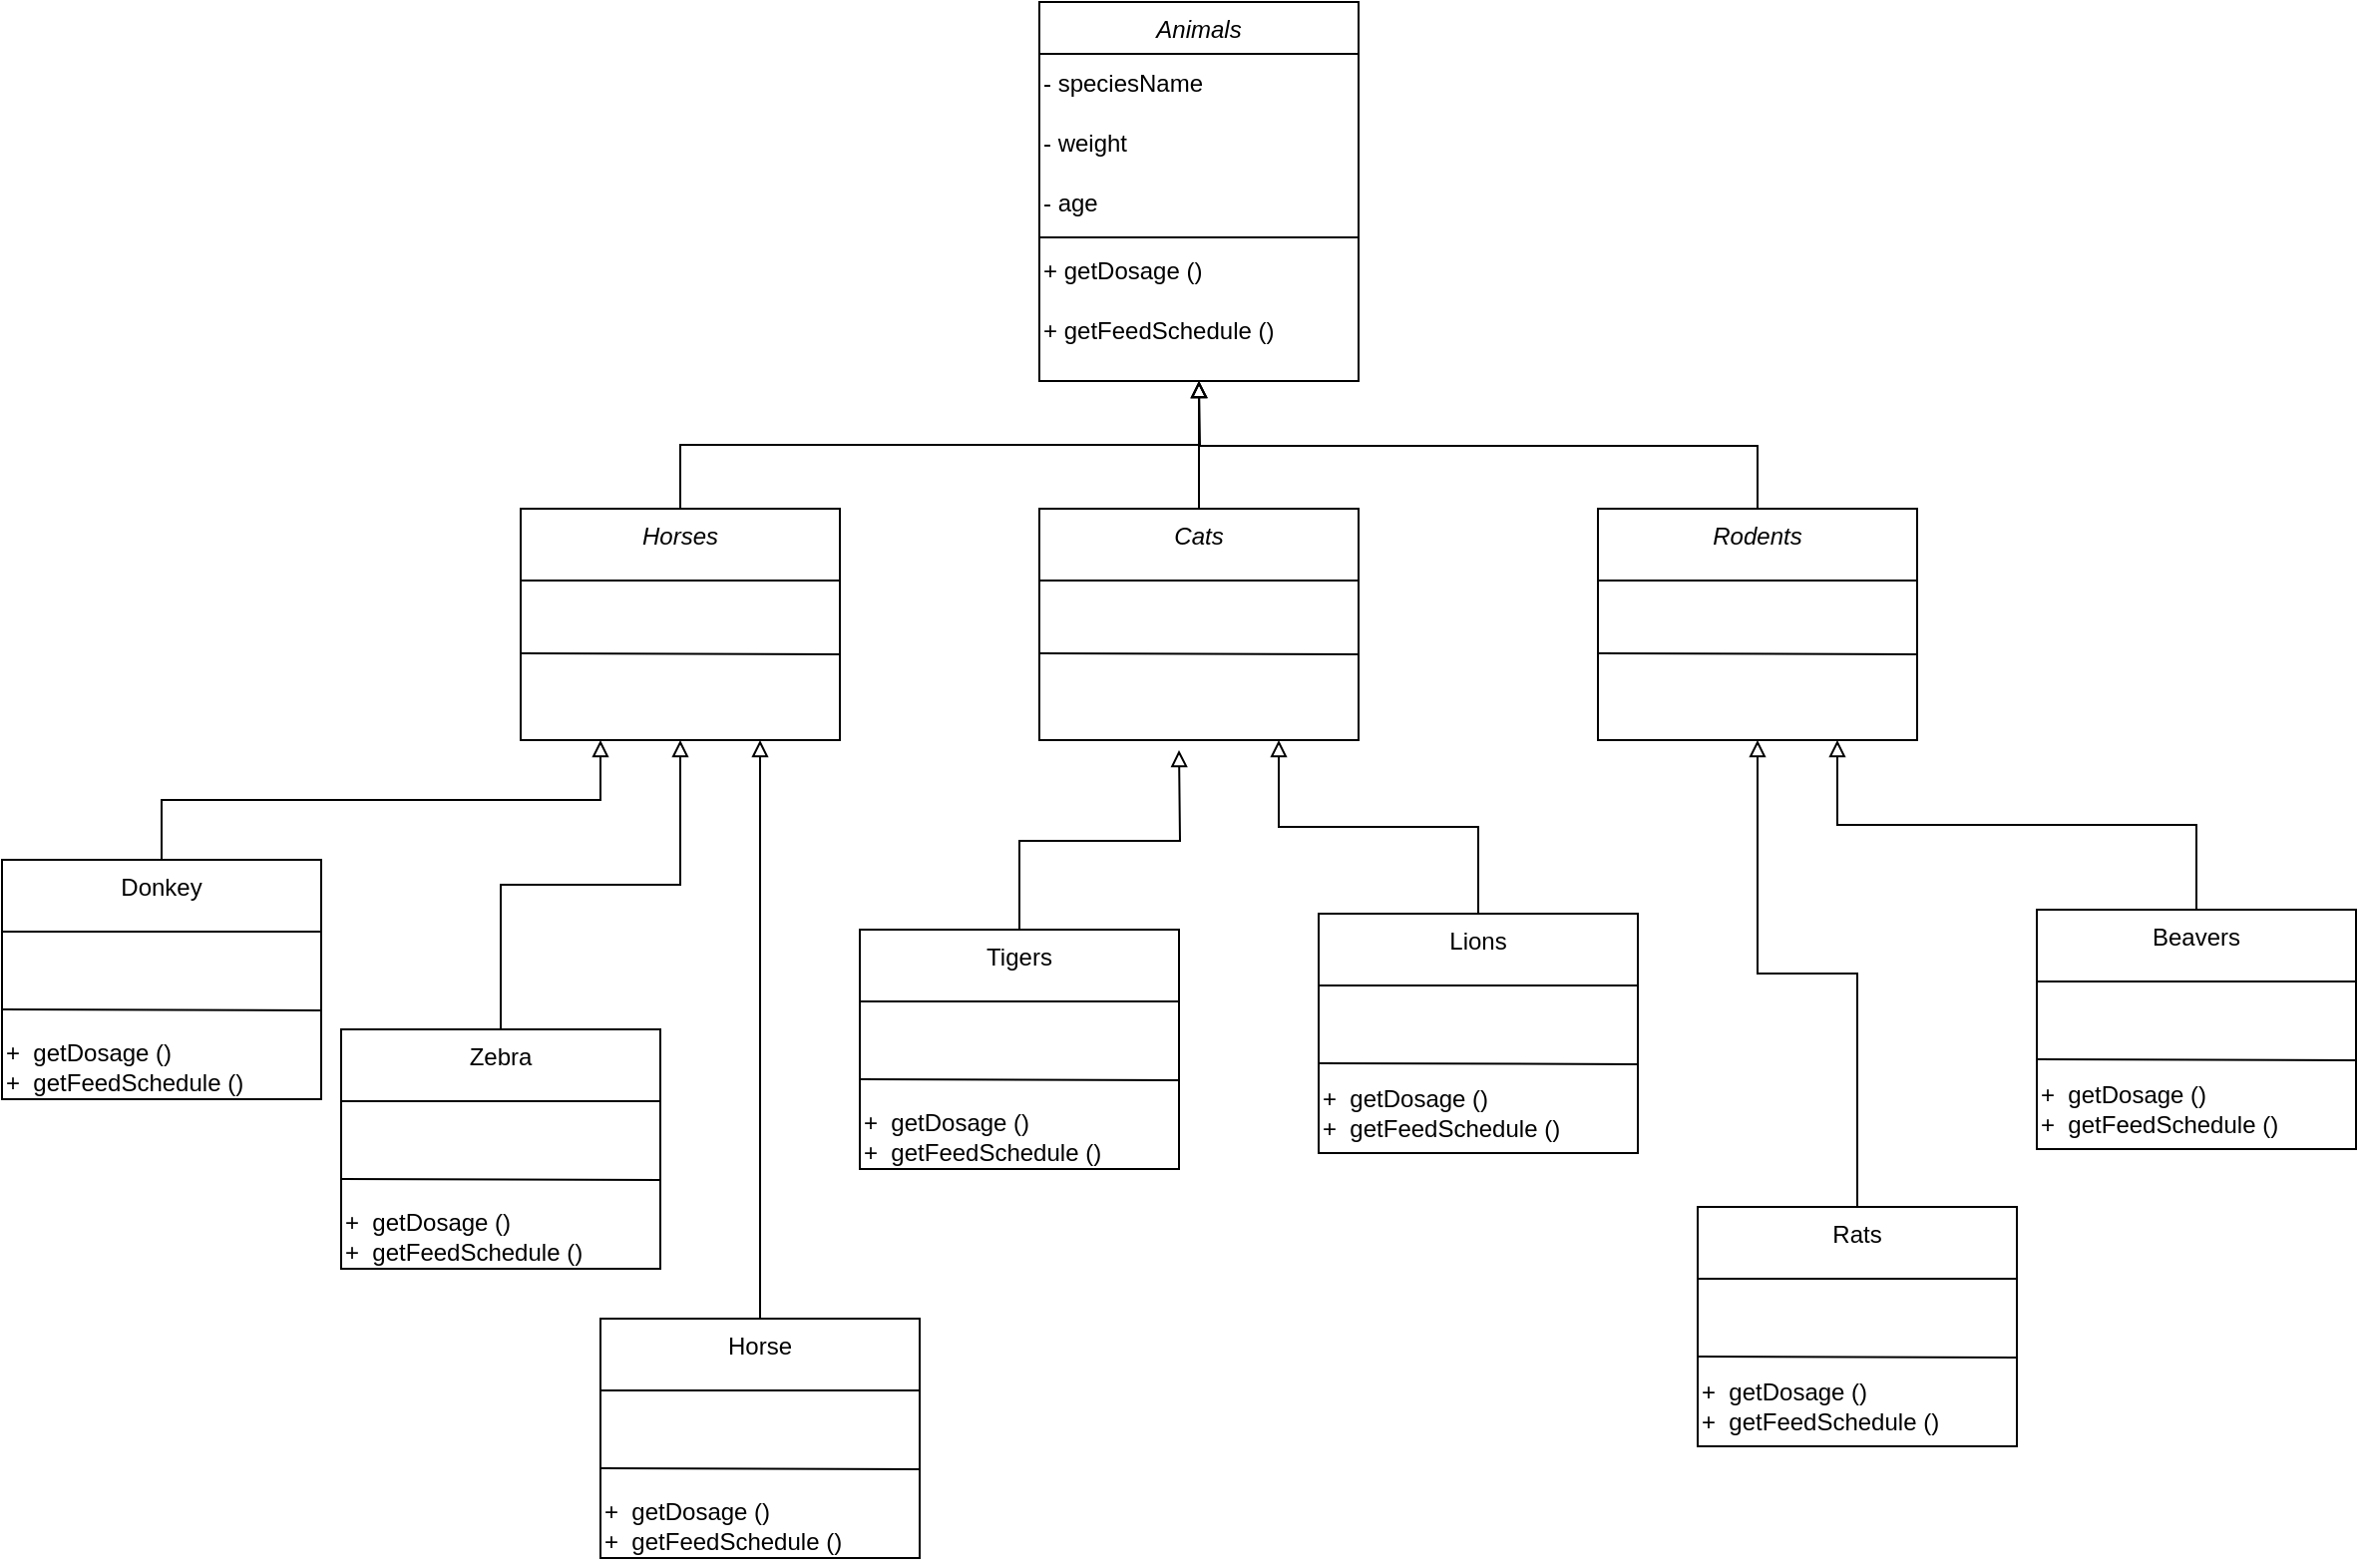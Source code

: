 <mxfile version="21.6.9" type="device">
  <diagram id="C5RBs43oDa-KdzZeNtuy" name="Page-1">
    <mxGraphModel dx="2406" dy="814" grid="1" gridSize="10" guides="1" tooltips="1" connect="1" arrows="1" fold="1" page="1" pageScale="1" pageWidth="827" pageHeight="1169" math="0" shadow="0">
      <root>
        <mxCell id="WIyWlLk6GJQsqaUBKTNV-0" />
        <mxCell id="WIyWlLk6GJQsqaUBKTNV-1" parent="WIyWlLk6GJQsqaUBKTNV-0" />
        <mxCell id="zkfFHV4jXpPFQw0GAbJ--0" value="Animals" style="swimlane;fontStyle=2;align=center;verticalAlign=top;childLayout=stackLayout;horizontal=1;startSize=26;horizontalStack=0;resizeParent=1;resizeLast=0;collapsible=1;marginBottom=0;rounded=0;shadow=0;strokeWidth=1;" parent="WIyWlLk6GJQsqaUBKTNV-1" vertex="1">
          <mxGeometry x="150" y="70" width="160" height="190" as="geometry">
            <mxRectangle x="230" y="140" width="160" height="26" as="alternateBounds" />
          </mxGeometry>
        </mxCell>
        <mxCell id="f1VGSh_9gaukBOMlZ2Up-1" value="- speciesName" style="text;html=1;align=left;verticalAlign=middle;resizable=0;points=[];autosize=1;strokeColor=none;fillColor=none;" vertex="1" parent="zkfFHV4jXpPFQw0GAbJ--0">
          <mxGeometry y="26" width="160" height="30" as="geometry" />
        </mxCell>
        <mxCell id="f1VGSh_9gaukBOMlZ2Up-2" value="- weight" style="text;html=1;align=left;verticalAlign=middle;resizable=0;points=[];autosize=1;strokeColor=none;fillColor=none;" vertex="1" parent="zkfFHV4jXpPFQw0GAbJ--0">
          <mxGeometry y="56" width="160" height="30" as="geometry" />
        </mxCell>
        <mxCell id="f1VGSh_9gaukBOMlZ2Up-0" value="- age" style="text;html=1;align=left;verticalAlign=middle;resizable=0;points=[];autosize=1;strokeColor=none;fillColor=none;" vertex="1" parent="zkfFHV4jXpPFQw0GAbJ--0">
          <mxGeometry y="86" width="160" height="30" as="geometry" />
        </mxCell>
        <mxCell id="zkfFHV4jXpPFQw0GAbJ--4" value="" style="line;html=1;strokeWidth=1;align=left;verticalAlign=middle;spacingTop=-1;spacingLeft=3;spacingRight=3;rotatable=0;labelPosition=right;points=[];portConstraint=eastwest;" parent="zkfFHV4jXpPFQw0GAbJ--0" vertex="1">
          <mxGeometry y="116" width="160" height="4" as="geometry" />
        </mxCell>
        <mxCell id="f1VGSh_9gaukBOMlZ2Up-3" value="+&amp;nbsp;getDosage ()" style="text;html=1;align=left;verticalAlign=middle;resizable=0;points=[];autosize=1;strokeColor=none;fillColor=none;" vertex="1" parent="zkfFHV4jXpPFQw0GAbJ--0">
          <mxGeometry y="120" width="160" height="30" as="geometry" />
        </mxCell>
        <mxCell id="f1VGSh_9gaukBOMlZ2Up-4" value="+&amp;nbsp;getFeedSchedule ()" style="text;html=1;align=left;verticalAlign=middle;resizable=0;points=[];autosize=1;strokeColor=none;fillColor=none;" vertex="1" parent="zkfFHV4jXpPFQw0GAbJ--0">
          <mxGeometry y="150" width="160" height="30" as="geometry" />
        </mxCell>
        <mxCell id="f1VGSh_9gaukBOMlZ2Up-33" style="edgeStyle=orthogonalEdgeStyle;rounded=0;orthogonalLoop=1;jettySize=auto;html=1;exitX=0.5;exitY=0;exitDx=0;exitDy=0;entryX=0.5;entryY=1;entryDx=0;entryDy=0;startArrow=none;startFill=0;endArrow=block;endFill=0;" edge="1" parent="WIyWlLk6GJQsqaUBKTNV-1" source="f1VGSh_9gaukBOMlZ2Up-8" target="zkfFHV4jXpPFQw0GAbJ--0">
          <mxGeometry relative="1" as="geometry" />
        </mxCell>
        <mxCell id="f1VGSh_9gaukBOMlZ2Up-46" value="" style="group" vertex="1" connectable="0" parent="WIyWlLk6GJQsqaUBKTNV-1">
          <mxGeometry x="-110" y="324" width="160" height="121" as="geometry" />
        </mxCell>
        <mxCell id="f1VGSh_9gaukBOMlZ2Up-8" value="&lt;font style=&quot;font-weight: normal;&quot; data-font-src=&quot;https://fonts.googleapis.com/css?family=italic&quot;&gt;&lt;i&gt;Horses&lt;/i&gt;&lt;/font&gt;" style="swimlane;fontStyle=1;align=center;verticalAlign=top;childLayout=stackLayout;horizontal=1;startSize=36;horizontalStack=0;resizeParent=1;resizeParentMax=0;resizeLast=0;collapsible=1;marginBottom=0;whiteSpace=wrap;html=1;" vertex="1" parent="f1VGSh_9gaukBOMlZ2Up-46">
          <mxGeometry width="160" height="116" as="geometry" />
        </mxCell>
        <mxCell id="f1VGSh_9gaukBOMlZ2Up-42" value="" style="endArrow=none;html=1;rounded=0;" edge="1" parent="f1VGSh_9gaukBOMlZ2Up-8">
          <mxGeometry width="50" height="50" relative="1" as="geometry">
            <mxPoint y="72.5" as="sourcePoint" />
            <mxPoint x="160" y="73" as="targetPoint" />
            <Array as="points" />
          </mxGeometry>
        </mxCell>
        <mxCell id="f1VGSh_9gaukBOMlZ2Up-47" value="" style="group" vertex="1" connectable="0" parent="WIyWlLk6GJQsqaUBKTNV-1">
          <mxGeometry x="150" y="324" width="160" height="121" as="geometry" />
        </mxCell>
        <mxCell id="f1VGSh_9gaukBOMlZ2Up-48" value="&lt;font style=&quot;font-weight: normal;&quot; data-font-src=&quot;https://fonts.googleapis.com/css?family=italic&quot;&gt;&lt;i&gt;Cats&lt;/i&gt;&lt;/font&gt;" style="swimlane;fontStyle=1;align=center;verticalAlign=top;childLayout=stackLayout;horizontal=1;startSize=36;horizontalStack=0;resizeParent=1;resizeParentMax=0;resizeLast=0;collapsible=1;marginBottom=0;whiteSpace=wrap;html=1;" vertex="1" parent="f1VGSh_9gaukBOMlZ2Up-47">
          <mxGeometry width="160" height="116" as="geometry" />
        </mxCell>
        <mxCell id="f1VGSh_9gaukBOMlZ2Up-49" value="" style="endArrow=none;html=1;rounded=0;" edge="1" parent="f1VGSh_9gaukBOMlZ2Up-48">
          <mxGeometry width="50" height="50" relative="1" as="geometry">
            <mxPoint y="72.5" as="sourcePoint" />
            <mxPoint x="160" y="73" as="targetPoint" />
            <Array as="points" />
          </mxGeometry>
        </mxCell>
        <mxCell id="f1VGSh_9gaukBOMlZ2Up-51" value="" style="group" vertex="1" connectable="0" parent="WIyWlLk6GJQsqaUBKTNV-1">
          <mxGeometry x="430" y="324" width="160" height="121" as="geometry" />
        </mxCell>
        <mxCell id="f1VGSh_9gaukBOMlZ2Up-55" style="edgeStyle=orthogonalEdgeStyle;rounded=0;orthogonalLoop=1;jettySize=auto;html=1;exitX=0.5;exitY=0;exitDx=0;exitDy=0;endArrow=block;endFill=0;" edge="1" parent="f1VGSh_9gaukBOMlZ2Up-51" source="f1VGSh_9gaukBOMlZ2Up-52">
          <mxGeometry relative="1" as="geometry">
            <mxPoint x="-200" y="-64" as="targetPoint" />
          </mxGeometry>
        </mxCell>
        <mxCell id="f1VGSh_9gaukBOMlZ2Up-52" value="&lt;font style=&quot;font-weight: normal;&quot; data-font-src=&quot;https://fonts.googleapis.com/css?family=italic&quot;&gt;&lt;i&gt;Rodents&lt;/i&gt;&lt;/font&gt;" style="swimlane;fontStyle=1;align=center;verticalAlign=top;childLayout=stackLayout;horizontal=1;startSize=36;horizontalStack=0;resizeParent=1;resizeParentMax=0;resizeLast=0;collapsible=1;marginBottom=0;whiteSpace=wrap;html=1;" vertex="1" parent="f1VGSh_9gaukBOMlZ2Up-51">
          <mxGeometry width="160" height="116" as="geometry" />
        </mxCell>
        <mxCell id="f1VGSh_9gaukBOMlZ2Up-53" value="" style="endArrow=none;html=1;rounded=0;" edge="1" parent="f1VGSh_9gaukBOMlZ2Up-52">
          <mxGeometry width="50" height="50" relative="1" as="geometry">
            <mxPoint y="72.5" as="sourcePoint" />
            <mxPoint x="160" y="73" as="targetPoint" />
            <Array as="points" />
          </mxGeometry>
        </mxCell>
        <mxCell id="f1VGSh_9gaukBOMlZ2Up-56" style="edgeStyle=orthogonalEdgeStyle;rounded=0;orthogonalLoop=1;jettySize=auto;html=1;exitX=0.5;exitY=0;exitDx=0;exitDy=0;entryX=0.5;entryY=1;entryDx=0;entryDy=0;endArrow=block;endFill=0;" edge="1" parent="WIyWlLk6GJQsqaUBKTNV-1" source="f1VGSh_9gaukBOMlZ2Up-48" target="zkfFHV4jXpPFQw0GAbJ--0">
          <mxGeometry relative="1" as="geometry" />
        </mxCell>
        <mxCell id="f1VGSh_9gaukBOMlZ2Up-57" value="" style="group" vertex="1" connectable="0" parent="WIyWlLk6GJQsqaUBKTNV-1">
          <mxGeometry x="-70" y="730" width="160" height="123.966" as="geometry" />
        </mxCell>
        <mxCell id="f1VGSh_9gaukBOMlZ2Up-58" value="&lt;font style=&quot;font-weight: normal;&quot; data-font-src=&quot;https://fonts.googleapis.com/css?family=italic&quot;&gt;Horse&lt;/font&gt;" style="swimlane;fontStyle=1;align=center;verticalAlign=top;childLayout=stackLayout;horizontal=1;startSize=36;horizontalStack=0;resizeParent=1;resizeParentMax=0;resizeLast=0;collapsible=1;marginBottom=0;whiteSpace=wrap;html=1;" vertex="1" parent="f1VGSh_9gaukBOMlZ2Up-57">
          <mxGeometry width="160" height="120.0" as="geometry" />
        </mxCell>
        <mxCell id="f1VGSh_9gaukBOMlZ2Up-59" value="" style="endArrow=none;html=1;rounded=0;" edge="1" parent="f1VGSh_9gaukBOMlZ2Up-58">
          <mxGeometry width="50" height="50" relative="1" as="geometry">
            <mxPoint y="75" as="sourcePoint" />
            <mxPoint x="160" y="75.517" as="targetPoint" />
            <Array as="points" />
          </mxGeometry>
        </mxCell>
        <mxCell id="f1VGSh_9gaukBOMlZ2Up-60" value="+&amp;nbsp;&amp;nbsp;getDosage ()&lt;br&gt;+&amp;nbsp;&amp;nbsp;getFeedSchedule ()&lt;br&gt;" style="text;html=1;align=left;verticalAlign=middle;resizable=0;points=[];autosize=1;strokeColor=none;fillColor=none;" vertex="1" parent="f1VGSh_9gaukBOMlZ2Up-57">
          <mxGeometry y="83.966" width="140" height="40" as="geometry" />
        </mxCell>
        <mxCell id="f1VGSh_9gaukBOMlZ2Up-78" value="" style="group" vertex="1" connectable="0" parent="WIyWlLk6GJQsqaUBKTNV-1">
          <mxGeometry x="-370" y="500" width="160" height="123.966" as="geometry" />
        </mxCell>
        <mxCell id="f1VGSh_9gaukBOMlZ2Up-79" value="" style="group" vertex="1" connectable="0" parent="f1VGSh_9gaukBOMlZ2Up-78">
          <mxGeometry width="160" height="123.966" as="geometry" />
        </mxCell>
        <mxCell id="f1VGSh_9gaukBOMlZ2Up-80" value="&lt;font style=&quot;font-weight: normal;&quot; data-font-src=&quot;https://fonts.googleapis.com/css?family=italic&quot;&gt;Donkey&lt;/font&gt;" style="swimlane;fontStyle=1;align=center;verticalAlign=top;childLayout=stackLayout;horizontal=1;startSize=36;horizontalStack=0;resizeParent=1;resizeParentMax=0;resizeLast=0;collapsible=1;marginBottom=0;whiteSpace=wrap;html=1;" vertex="1" parent="f1VGSh_9gaukBOMlZ2Up-79">
          <mxGeometry width="160" height="120.0" as="geometry" />
        </mxCell>
        <mxCell id="f1VGSh_9gaukBOMlZ2Up-81" value="" style="endArrow=none;html=1;rounded=0;" edge="1" parent="f1VGSh_9gaukBOMlZ2Up-80">
          <mxGeometry width="50" height="50" relative="1" as="geometry">
            <mxPoint y="75" as="sourcePoint" />
            <mxPoint x="160" y="75.517" as="targetPoint" />
            <Array as="points" />
          </mxGeometry>
        </mxCell>
        <mxCell id="f1VGSh_9gaukBOMlZ2Up-82" value="+&amp;nbsp;&amp;nbsp;getDosage ()&lt;br&gt;+&amp;nbsp;&amp;nbsp;getFeedSchedule ()&lt;br&gt;" style="text;html=1;align=left;verticalAlign=middle;resizable=0;points=[];autosize=1;strokeColor=none;fillColor=none;" vertex="1" parent="f1VGSh_9gaukBOMlZ2Up-79">
          <mxGeometry y="83.966" width="140" height="40" as="geometry" />
        </mxCell>
        <mxCell id="f1VGSh_9gaukBOMlZ2Up-86" value="" style="group" vertex="1" connectable="0" parent="WIyWlLk6GJQsqaUBKTNV-1">
          <mxGeometry x="290" y="523" width="160" height="123.97" as="geometry" />
        </mxCell>
        <mxCell id="f1VGSh_9gaukBOMlZ2Up-87" value="" style="group" vertex="1" connectable="0" parent="f1VGSh_9gaukBOMlZ2Up-86">
          <mxGeometry width="160" height="123.97" as="geometry" />
        </mxCell>
        <mxCell id="f1VGSh_9gaukBOMlZ2Up-102" value="" style="group" vertex="1" connectable="0" parent="f1VGSh_9gaukBOMlZ2Up-87">
          <mxGeometry y="3.97" width="160" height="120.0" as="geometry" />
        </mxCell>
        <mxCell id="f1VGSh_9gaukBOMlZ2Up-88" value="&lt;font style=&quot;font-weight: normal;&quot; data-font-src=&quot;https://fonts.googleapis.com/css?family=italic&quot;&gt;Lions&lt;/font&gt;" style="swimlane;fontStyle=1;align=center;verticalAlign=top;childLayout=stackLayout;horizontal=1;startSize=36;horizontalStack=0;resizeParent=1;resizeParentMax=0;resizeLast=0;collapsible=1;marginBottom=0;whiteSpace=wrap;html=1;" vertex="1" parent="f1VGSh_9gaukBOMlZ2Up-102">
          <mxGeometry width="160" height="120.0" as="geometry" />
        </mxCell>
        <mxCell id="f1VGSh_9gaukBOMlZ2Up-89" value="" style="endArrow=none;html=1;rounded=0;" edge="1" parent="f1VGSh_9gaukBOMlZ2Up-88">
          <mxGeometry width="50" height="50" relative="1" as="geometry">
            <mxPoint y="75" as="sourcePoint" />
            <mxPoint x="160" y="75.517" as="targetPoint" />
            <Array as="points" />
          </mxGeometry>
        </mxCell>
        <mxCell id="f1VGSh_9gaukBOMlZ2Up-90" value="+&amp;nbsp;&amp;nbsp;getDosage ()&lt;br&gt;+&amp;nbsp;&amp;nbsp;getFeedSchedule ()&lt;br&gt;" style="text;html=1;align=left;verticalAlign=middle;resizable=0;points=[];autosize=1;strokeColor=none;fillColor=none;" vertex="1" parent="f1VGSh_9gaukBOMlZ2Up-102">
          <mxGeometry y="79.996" width="140" height="40" as="geometry" />
        </mxCell>
        <mxCell id="f1VGSh_9gaukBOMlZ2Up-103" value="" style="group" vertex="1" connectable="0" parent="WIyWlLk6GJQsqaUBKTNV-1">
          <mxGeometry x="170" y="690" width="160" height="123.97" as="geometry" />
        </mxCell>
        <mxCell id="f1VGSh_9gaukBOMlZ2Up-104" value="" style="group" vertex="1" connectable="0" parent="f1VGSh_9gaukBOMlZ2Up-103">
          <mxGeometry width="160" height="123.97" as="geometry" />
        </mxCell>
        <mxCell id="f1VGSh_9gaukBOMlZ2Up-105" value="" style="group" vertex="1" connectable="0" parent="f1VGSh_9gaukBOMlZ2Up-104">
          <mxGeometry y="3.97" width="160" height="120.0" as="geometry" />
        </mxCell>
        <mxCell id="f1VGSh_9gaukBOMlZ2Up-109" value="" style="group" vertex="1" connectable="0" parent="f1VGSh_9gaukBOMlZ2Up-105">
          <mxGeometry x="480" y="-168.97" width="160" height="120.0" as="geometry" />
        </mxCell>
        <mxCell id="f1VGSh_9gaukBOMlZ2Up-106" value="&lt;span style=&quot;font-weight: normal;&quot;&gt;Beavers&lt;/span&gt;" style="swimlane;fontStyle=1;align=center;verticalAlign=top;childLayout=stackLayout;horizontal=1;startSize=36;horizontalStack=0;resizeParent=1;resizeParentMax=0;resizeLast=0;collapsible=1;marginBottom=0;whiteSpace=wrap;html=1;" vertex="1" parent="f1VGSh_9gaukBOMlZ2Up-109">
          <mxGeometry width="160" height="120.0" as="geometry" />
        </mxCell>
        <mxCell id="f1VGSh_9gaukBOMlZ2Up-107" value="" style="endArrow=none;html=1;rounded=0;" edge="1" parent="f1VGSh_9gaukBOMlZ2Up-106">
          <mxGeometry width="50" height="50" relative="1" as="geometry">
            <mxPoint y="75" as="sourcePoint" />
            <mxPoint x="160" y="75.517" as="targetPoint" />
            <Array as="points" />
          </mxGeometry>
        </mxCell>
        <mxCell id="f1VGSh_9gaukBOMlZ2Up-108" value="+&amp;nbsp;&amp;nbsp;getDosage ()&lt;br&gt;+&amp;nbsp;&amp;nbsp;getFeedSchedule ()&lt;br&gt;" style="text;html=1;align=left;verticalAlign=middle;resizable=0;points=[];autosize=1;strokeColor=none;fillColor=none;" vertex="1" parent="f1VGSh_9gaukBOMlZ2Up-109">
          <mxGeometry y="79.996" width="140" height="40" as="geometry" />
        </mxCell>
        <mxCell id="f1VGSh_9gaukBOMlZ2Up-112" value="" style="group" vertex="1" connectable="0" parent="WIyWlLk6GJQsqaUBKTNV-1">
          <mxGeometry x="480" y="670" width="160" height="123.97" as="geometry" />
        </mxCell>
        <mxCell id="f1VGSh_9gaukBOMlZ2Up-113" value="" style="group" vertex="1" connectable="0" parent="f1VGSh_9gaukBOMlZ2Up-112">
          <mxGeometry width="160" height="123.97" as="geometry" />
        </mxCell>
        <mxCell id="f1VGSh_9gaukBOMlZ2Up-114" value="" style="group" vertex="1" connectable="0" parent="f1VGSh_9gaukBOMlZ2Up-113">
          <mxGeometry y="3.97" width="160" height="120.0" as="geometry" />
        </mxCell>
        <mxCell id="f1VGSh_9gaukBOMlZ2Up-115" value="&lt;font style=&quot;font-weight: normal;&quot; data-font-src=&quot;https://fonts.googleapis.com/css?family=italic&quot;&gt;Rats&lt;/font&gt;" style="swimlane;fontStyle=1;align=center;verticalAlign=top;childLayout=stackLayout;horizontal=1;startSize=36;horizontalStack=0;resizeParent=1;resizeParentMax=0;resizeLast=0;collapsible=1;marginBottom=0;whiteSpace=wrap;html=1;" vertex="1" parent="f1VGSh_9gaukBOMlZ2Up-114">
          <mxGeometry width="160" height="120.0" as="geometry" />
        </mxCell>
        <mxCell id="f1VGSh_9gaukBOMlZ2Up-116" value="" style="endArrow=none;html=1;rounded=0;" edge="1" parent="f1VGSh_9gaukBOMlZ2Up-115">
          <mxGeometry width="50" height="50" relative="1" as="geometry">
            <mxPoint y="75" as="sourcePoint" />
            <mxPoint x="160" y="75.517" as="targetPoint" />
            <Array as="points" />
          </mxGeometry>
        </mxCell>
        <mxCell id="f1VGSh_9gaukBOMlZ2Up-117" value="+&amp;nbsp;&amp;nbsp;getDosage ()&lt;br&gt;+&amp;nbsp;&amp;nbsp;getFeedSchedule ()&lt;br&gt;" style="text;html=1;align=left;verticalAlign=middle;resizable=0;points=[];autosize=1;strokeColor=none;fillColor=none;" vertex="1" parent="f1VGSh_9gaukBOMlZ2Up-114">
          <mxGeometry y="79.996" width="140" height="40" as="geometry" />
        </mxCell>
        <mxCell id="f1VGSh_9gaukBOMlZ2Up-119" style="edgeStyle=orthogonalEdgeStyle;rounded=0;orthogonalLoop=1;jettySize=auto;html=1;exitX=0.5;exitY=0;exitDx=0;exitDy=0;entryX=0.5;entryY=1;entryDx=0;entryDy=0;endArrow=block;endFill=0;" edge="1" parent="WIyWlLk6GJQsqaUBKTNV-1" source="f1VGSh_9gaukBOMlZ2Up-115" target="f1VGSh_9gaukBOMlZ2Up-52">
          <mxGeometry relative="1" as="geometry" />
        </mxCell>
        <mxCell id="f1VGSh_9gaukBOMlZ2Up-120" style="edgeStyle=orthogonalEdgeStyle;rounded=0;orthogonalLoop=1;jettySize=auto;html=1;exitX=0.5;exitY=0;exitDx=0;exitDy=0;entryX=0.75;entryY=1;entryDx=0;entryDy=0;endArrow=block;endFill=0;" edge="1" parent="WIyWlLk6GJQsqaUBKTNV-1" source="f1VGSh_9gaukBOMlZ2Up-106" target="f1VGSh_9gaukBOMlZ2Up-52">
          <mxGeometry relative="1" as="geometry" />
        </mxCell>
        <mxCell id="f1VGSh_9gaukBOMlZ2Up-124" style="edgeStyle=orthogonalEdgeStyle;rounded=0;orthogonalLoop=1;jettySize=auto;html=1;exitX=0.5;exitY=0;exitDx=0;exitDy=0;entryX=0.25;entryY=1;entryDx=0;entryDy=0;endArrow=block;endFill=0;" edge="1" parent="WIyWlLk6GJQsqaUBKTNV-1" source="f1VGSh_9gaukBOMlZ2Up-80" target="f1VGSh_9gaukBOMlZ2Up-8">
          <mxGeometry relative="1" as="geometry" />
        </mxCell>
        <mxCell id="f1VGSh_9gaukBOMlZ2Up-132" style="edgeStyle=orthogonalEdgeStyle;rounded=0;orthogonalLoop=1;jettySize=auto;html=1;exitX=0.5;exitY=0;exitDx=0;exitDy=0;entryX=0.75;entryY=1;entryDx=0;entryDy=0;endArrow=block;endFill=0;" edge="1" parent="WIyWlLk6GJQsqaUBKTNV-1" source="f1VGSh_9gaukBOMlZ2Up-58" target="f1VGSh_9gaukBOMlZ2Up-8">
          <mxGeometry relative="1" as="geometry" />
        </mxCell>
        <mxCell id="f1VGSh_9gaukBOMlZ2Up-136" style="edgeStyle=orthogonalEdgeStyle;rounded=0;orthogonalLoop=1;jettySize=auto;html=1;exitX=0.5;exitY=0;exitDx=0;exitDy=0;entryX=0.75;entryY=1;entryDx=0;entryDy=0;endArrow=block;endFill=0;" edge="1" parent="WIyWlLk6GJQsqaUBKTNV-1" source="f1VGSh_9gaukBOMlZ2Up-88" target="f1VGSh_9gaukBOMlZ2Up-48">
          <mxGeometry relative="1" as="geometry" />
        </mxCell>
        <mxCell id="f1VGSh_9gaukBOMlZ2Up-101" value="" style="group" vertex="1" connectable="0" parent="WIyWlLk6GJQsqaUBKTNV-1">
          <mxGeometry x="60" y="535" width="160" height="123.966" as="geometry" />
        </mxCell>
        <mxCell id="f1VGSh_9gaukBOMlZ2Up-122" style="edgeStyle=orthogonalEdgeStyle;rounded=0;orthogonalLoop=1;jettySize=auto;html=1;exitX=0.5;exitY=0;exitDx=0;exitDy=0;endArrow=block;endFill=0;" edge="1" parent="f1VGSh_9gaukBOMlZ2Up-101" source="f1VGSh_9gaukBOMlZ2Up-97">
          <mxGeometry relative="1" as="geometry">
            <mxPoint x="160" y="-90" as="targetPoint" />
          </mxGeometry>
        </mxCell>
        <mxCell id="f1VGSh_9gaukBOMlZ2Up-97" value="&lt;font style=&quot;font-weight: normal;&quot; data-font-src=&quot;https://fonts.googleapis.com/css?family=italic&quot;&gt;Tigers&lt;/font&gt;" style="swimlane;fontStyle=1;align=center;verticalAlign=top;childLayout=stackLayout;horizontal=1;startSize=36;horizontalStack=0;resizeParent=1;resizeParentMax=0;resizeLast=0;collapsible=1;marginBottom=0;whiteSpace=wrap;html=1;" vertex="1" parent="f1VGSh_9gaukBOMlZ2Up-101">
          <mxGeometry width="160" height="120.0" as="geometry" />
        </mxCell>
        <mxCell id="f1VGSh_9gaukBOMlZ2Up-98" value="" style="endArrow=none;html=1;rounded=0;" edge="1" parent="f1VGSh_9gaukBOMlZ2Up-97">
          <mxGeometry width="50" height="50" relative="1" as="geometry">
            <mxPoint y="75" as="sourcePoint" />
            <mxPoint x="160" y="75.517" as="targetPoint" />
            <Array as="points" />
          </mxGeometry>
        </mxCell>
        <mxCell id="f1VGSh_9gaukBOMlZ2Up-99" value="+&amp;nbsp;&amp;nbsp;getDosage ()&lt;br&gt;+&amp;nbsp;&amp;nbsp;getFeedSchedule ()&lt;br&gt;" style="text;html=1;align=left;verticalAlign=middle;resizable=0;points=[];autosize=1;strokeColor=none;fillColor=none;" vertex="1" parent="f1VGSh_9gaukBOMlZ2Up-101">
          <mxGeometry y="83.966" width="140" height="40" as="geometry" />
        </mxCell>
        <mxCell id="f1VGSh_9gaukBOMlZ2Up-63" value="" style="group" vertex="1" connectable="0" parent="WIyWlLk6GJQsqaUBKTNV-1">
          <mxGeometry x="-200" y="585" width="160" height="123.966" as="geometry" />
        </mxCell>
        <mxCell id="f1VGSh_9gaukBOMlZ2Up-71" value="" style="group" vertex="1" connectable="0" parent="f1VGSh_9gaukBOMlZ2Up-63">
          <mxGeometry width="160" height="123.966" as="geometry" />
        </mxCell>
        <mxCell id="f1VGSh_9gaukBOMlZ2Up-64" value="&lt;font style=&quot;font-weight: normal;&quot; data-font-src=&quot;https://fonts.googleapis.com/css?family=italic&quot;&gt;Zebra&lt;/font&gt;" style="swimlane;fontStyle=1;align=center;verticalAlign=top;childLayout=stackLayout;horizontal=1;startSize=36;horizontalStack=0;resizeParent=1;resizeParentMax=0;resizeLast=0;collapsible=1;marginBottom=0;whiteSpace=wrap;html=1;" vertex="1" parent="f1VGSh_9gaukBOMlZ2Up-71">
          <mxGeometry width="160" height="120.0" as="geometry" />
        </mxCell>
        <mxCell id="f1VGSh_9gaukBOMlZ2Up-65" value="" style="endArrow=none;html=1;rounded=0;" edge="1" parent="f1VGSh_9gaukBOMlZ2Up-64">
          <mxGeometry width="50" height="50" relative="1" as="geometry">
            <mxPoint y="75" as="sourcePoint" />
            <mxPoint x="160" y="75.517" as="targetPoint" />
            <Array as="points" />
          </mxGeometry>
        </mxCell>
        <mxCell id="f1VGSh_9gaukBOMlZ2Up-66" value="+&amp;nbsp;&amp;nbsp;getDosage ()&lt;br&gt;+&amp;nbsp;&amp;nbsp;getFeedSchedule ()&lt;br&gt;" style="text;html=1;align=left;verticalAlign=middle;resizable=0;points=[];autosize=1;strokeColor=none;fillColor=none;" vertex="1" parent="f1VGSh_9gaukBOMlZ2Up-71">
          <mxGeometry y="83.966" width="140" height="40" as="geometry" />
        </mxCell>
        <mxCell id="f1VGSh_9gaukBOMlZ2Up-141" style="edgeStyle=orthogonalEdgeStyle;rounded=0;orthogonalLoop=1;jettySize=auto;html=1;exitX=0.5;exitY=0;exitDx=0;exitDy=0;entryX=0.5;entryY=1;entryDx=0;entryDy=0;endArrow=block;endFill=0;" edge="1" parent="WIyWlLk6GJQsqaUBKTNV-1" source="f1VGSh_9gaukBOMlZ2Up-64" target="f1VGSh_9gaukBOMlZ2Up-8">
          <mxGeometry relative="1" as="geometry" />
        </mxCell>
      </root>
    </mxGraphModel>
  </diagram>
</mxfile>

